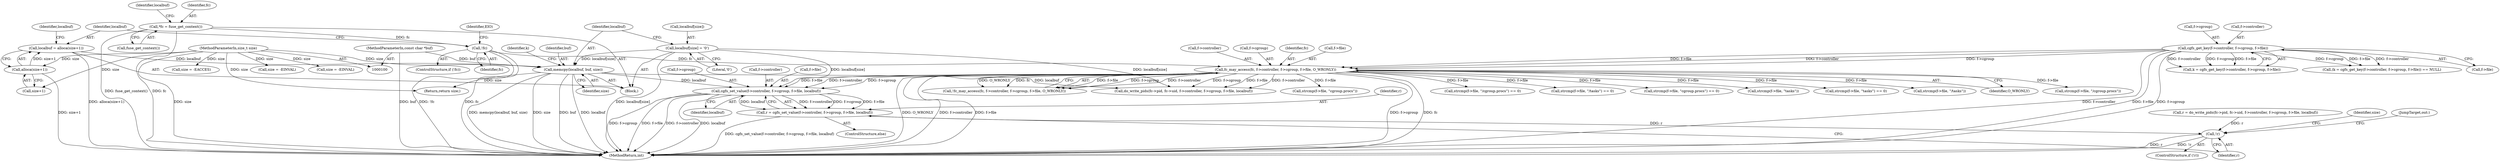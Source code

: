 digraph "0_lxcfs_8ee2a503e102b1a43ec4d83113dc275ab20a869a@pointer" {
"1000261" [label="(Call,cgfs_set_value(f->controller, f->cgroup, f->file, localbuf))"];
"1000189" [label="(Call,fc_may_access(fc, f->controller, f->cgroup, f->file, O_WRONLY))"];
"1000146" [label="(Call,!fc)"];
"1000108" [label="(Call,*fc = fuse_get_context())"];
"1000170" [label="(Call,cgfs_get_key(f->controller, f->cgroup, f->file))"];
"1000157" [label="(Call,localbuf[size] = '\0')"];
"1000162" [label="(Call,memcpy(localbuf, buf, size))"];
"1000151" [label="(Call,localbuf = alloca(size+1))"];
"1000153" [label="(Call,alloca(size+1))"];
"1000103" [label="(MethodParameterIn,size_t size)"];
"1000102" [label="(MethodParameterIn,const char *buf)"];
"1000259" [label="(Call,r = cgfs_set_value(f->controller, f->cgroup, f->file, localbuf))"];
"1000273" [label="(Call,!r)"];
"1000158" [label="(Call,localbuf[size])"];
"1000169" [label="(Identifier,k)"];
"1000209" [label="(Call,strcmp(f->file, \"tasks\") == 0)"];
"1000174" [label="(Call,f->cgroup)"];
"1000163" [label="(Identifier,localbuf)"];
"1000113" [label="(Identifier,localbuf)"];
"1000274" [label="(Identifier,r)"];
"1000265" [label="(Call,f->cgroup)"];
"1000194" [label="(Call,f->cgroup)"];
"1000106" [label="(Block,)"];
"1000190" [label="(Identifier,fc)"];
"1000218" [label="(Call,strcmp(f->file, \"/tasks\"))"];
"1000146" [label="(Call,!fc)"];
"1000200" [label="(Identifier,O_WRONLY)"];
"1000262" [label="(Call,f->controller)"];
"1000108" [label="(Call,*fc = fuse_get_context())"];
"1000150" [label="(Identifier,EIO)"];
"1000197" [label="(Call,f->file)"];
"1000147" [label="(Identifier,fc)"];
"1000177" [label="(Call,f->file)"];
"1000182" [label="(Call,size = -EINVAL)"];
"1000279" [label="(JumpTarget,out:)"];
"1000226" [label="(Call,strcmp(f->file, \"/cgroup.procs\"))"];
"1000261" [label="(Call,cgfs_set_value(f->controller, f->cgroup, f->file, localbuf))"];
"1000188" [label="(Call,!fc_may_access(fc, f->controller, f->cgroup, f->file, O_WRONLY))"];
"1000171" [label="(Call,f->controller)"];
"1000162" [label="(Call,memcpy(localbuf, buf, size))"];
"1000191" [label="(Call,f->controller)"];
"1000241" [label="(Call,do_write_pids(fc->pid, fc->uid, f->controller, f->cgroup, f->file, localbuf))"];
"1000110" [label="(Call,fuse_get_context())"];
"1000165" [label="(Identifier,size)"];
"1000151" [label="(Call,localbuf = alloca(size+1))"];
"1000259" [label="(Call,r = cgfs_set_value(f->controller, f->cgroup, f->file, localbuf))"];
"1000233" [label="(Call,strcmp(f->file, \"cgroup.procs\"))"];
"1000102" [label="(MethodParameterIn,const char *buf)"];
"1000282" [label="(Return,return size;)"];
"1000202" [label="(Call,size = -EACCES)"];
"1000168" [label="(Call,k = cgfs_get_key(f->controller, f->cgroup, f->file))"];
"1000239" [label="(Call,r = do_write_pids(fc->pid, fc->uid, f->controller, f->cgroup, f->file, localbuf))"];
"1000284" [label="(MethodReturn,int)"];
"1000225" [label="(Call,strcmp(f->file, \"/cgroup.procs\") == 0)"];
"1000189" [label="(Call,fc_may_access(fc, f->controller, f->cgroup, f->file, O_WRONLY))"];
"1000152" [label="(Identifier,localbuf)"];
"1000153" [label="(Call,alloca(size+1))"];
"1000159" [label="(Identifier,localbuf)"];
"1000268" [label="(Call,f->file)"];
"1000170" [label="(Call,cgfs_get_key(f->controller, f->cgroup, f->file))"];
"1000161" [label="(Literal,'\0')"];
"1000103" [label="(MethodParameterIn,size_t size)"];
"1000217" [label="(Call,strcmp(f->file, \"/tasks\") == 0)"];
"1000272" [label="(ControlStructure,if (!r))"];
"1000157" [label="(Call,localbuf[size] = '\0')"];
"1000164" [label="(Identifier,buf)"];
"1000258" [label="(ControlStructure,else)"];
"1000260" [label="(Identifier,r)"];
"1000276" [label="(Identifier,size)"];
"1000232" [label="(Call,strcmp(f->file, \"cgroup.procs\") == 0)"];
"1000145" [label="(ControlStructure,if (!fc))"];
"1000273" [label="(Call,!r)"];
"1000275" [label="(Call,size = -EINVAL)"];
"1000109" [label="(Identifier,fc)"];
"1000154" [label="(Call,size+1)"];
"1000271" [label="(Identifier,localbuf)"];
"1000167" [label="(Call,(k = cgfs_get_key(f->controller, f->cgroup, f->file)) == NULL)"];
"1000210" [label="(Call,strcmp(f->file, \"tasks\"))"];
"1000261" -> "1000259"  [label="AST: "];
"1000261" -> "1000271"  [label="CFG: "];
"1000262" -> "1000261"  [label="AST: "];
"1000265" -> "1000261"  [label="AST: "];
"1000268" -> "1000261"  [label="AST: "];
"1000271" -> "1000261"  [label="AST: "];
"1000259" -> "1000261"  [label="CFG: "];
"1000261" -> "1000284"  [label="DDG: f->cgroup"];
"1000261" -> "1000284"  [label="DDG: f->file"];
"1000261" -> "1000284"  [label="DDG: f->controller"];
"1000261" -> "1000284"  [label="DDG: localbuf"];
"1000261" -> "1000259"  [label="DDG: f->controller"];
"1000261" -> "1000259"  [label="DDG: f->cgroup"];
"1000261" -> "1000259"  [label="DDG: f->file"];
"1000261" -> "1000259"  [label="DDG: localbuf"];
"1000189" -> "1000261"  [label="DDG: f->controller"];
"1000189" -> "1000261"  [label="DDG: f->cgroup"];
"1000189" -> "1000261"  [label="DDG: f->file"];
"1000157" -> "1000261"  [label="DDG: localbuf[size]"];
"1000162" -> "1000261"  [label="DDG: localbuf"];
"1000189" -> "1000188"  [label="AST: "];
"1000189" -> "1000200"  [label="CFG: "];
"1000190" -> "1000189"  [label="AST: "];
"1000191" -> "1000189"  [label="AST: "];
"1000194" -> "1000189"  [label="AST: "];
"1000197" -> "1000189"  [label="AST: "];
"1000200" -> "1000189"  [label="AST: "];
"1000188" -> "1000189"  [label="CFG: "];
"1000189" -> "1000284"  [label="DDG: f->cgroup"];
"1000189" -> "1000284"  [label="DDG: fc"];
"1000189" -> "1000284"  [label="DDG: O_WRONLY"];
"1000189" -> "1000284"  [label="DDG: f->controller"];
"1000189" -> "1000284"  [label="DDG: f->file"];
"1000189" -> "1000188"  [label="DDG: f->file"];
"1000189" -> "1000188"  [label="DDG: f->cgroup"];
"1000189" -> "1000188"  [label="DDG: f->controller"];
"1000189" -> "1000188"  [label="DDG: O_WRONLY"];
"1000189" -> "1000188"  [label="DDG: fc"];
"1000146" -> "1000189"  [label="DDG: fc"];
"1000170" -> "1000189"  [label="DDG: f->controller"];
"1000170" -> "1000189"  [label="DDG: f->cgroup"];
"1000170" -> "1000189"  [label="DDG: f->file"];
"1000189" -> "1000209"  [label="DDG: f->file"];
"1000189" -> "1000210"  [label="DDG: f->file"];
"1000189" -> "1000217"  [label="DDG: f->file"];
"1000189" -> "1000218"  [label="DDG: f->file"];
"1000189" -> "1000225"  [label="DDG: f->file"];
"1000189" -> "1000226"  [label="DDG: f->file"];
"1000189" -> "1000232"  [label="DDG: f->file"];
"1000189" -> "1000233"  [label="DDG: f->file"];
"1000189" -> "1000241"  [label="DDG: f->controller"];
"1000189" -> "1000241"  [label="DDG: f->cgroup"];
"1000189" -> "1000241"  [label="DDG: f->file"];
"1000146" -> "1000145"  [label="AST: "];
"1000146" -> "1000147"  [label="CFG: "];
"1000147" -> "1000146"  [label="AST: "];
"1000150" -> "1000146"  [label="CFG: "];
"1000152" -> "1000146"  [label="CFG: "];
"1000146" -> "1000284"  [label="DDG: !fc"];
"1000146" -> "1000284"  [label="DDG: fc"];
"1000108" -> "1000146"  [label="DDG: fc"];
"1000108" -> "1000106"  [label="AST: "];
"1000108" -> "1000110"  [label="CFG: "];
"1000109" -> "1000108"  [label="AST: "];
"1000110" -> "1000108"  [label="AST: "];
"1000113" -> "1000108"  [label="CFG: "];
"1000108" -> "1000284"  [label="DDG: fuse_get_context()"];
"1000108" -> "1000284"  [label="DDG: fc"];
"1000170" -> "1000168"  [label="AST: "];
"1000170" -> "1000177"  [label="CFG: "];
"1000171" -> "1000170"  [label="AST: "];
"1000174" -> "1000170"  [label="AST: "];
"1000177" -> "1000170"  [label="AST: "];
"1000168" -> "1000170"  [label="CFG: "];
"1000170" -> "1000284"  [label="DDG: f->controller"];
"1000170" -> "1000284"  [label="DDG: f->file"];
"1000170" -> "1000284"  [label="DDG: f->cgroup"];
"1000170" -> "1000167"  [label="DDG: f->controller"];
"1000170" -> "1000167"  [label="DDG: f->cgroup"];
"1000170" -> "1000167"  [label="DDG: f->file"];
"1000170" -> "1000168"  [label="DDG: f->controller"];
"1000170" -> "1000168"  [label="DDG: f->cgroup"];
"1000170" -> "1000168"  [label="DDG: f->file"];
"1000157" -> "1000106"  [label="AST: "];
"1000157" -> "1000161"  [label="CFG: "];
"1000158" -> "1000157"  [label="AST: "];
"1000161" -> "1000157"  [label="AST: "];
"1000163" -> "1000157"  [label="CFG: "];
"1000157" -> "1000284"  [label="DDG: localbuf[size]"];
"1000157" -> "1000162"  [label="DDG: localbuf[size]"];
"1000157" -> "1000241"  [label="DDG: localbuf[size]"];
"1000162" -> "1000106"  [label="AST: "];
"1000162" -> "1000165"  [label="CFG: "];
"1000163" -> "1000162"  [label="AST: "];
"1000164" -> "1000162"  [label="AST: "];
"1000165" -> "1000162"  [label="AST: "];
"1000169" -> "1000162"  [label="CFG: "];
"1000162" -> "1000284"  [label="DDG: buf"];
"1000162" -> "1000284"  [label="DDG: localbuf"];
"1000162" -> "1000284"  [label="DDG: memcpy(localbuf, buf, size)"];
"1000162" -> "1000284"  [label="DDG: size"];
"1000151" -> "1000162"  [label="DDG: localbuf"];
"1000102" -> "1000162"  [label="DDG: buf"];
"1000103" -> "1000162"  [label="DDG: size"];
"1000162" -> "1000241"  [label="DDG: localbuf"];
"1000162" -> "1000282"  [label="DDG: size"];
"1000151" -> "1000106"  [label="AST: "];
"1000151" -> "1000153"  [label="CFG: "];
"1000152" -> "1000151"  [label="AST: "];
"1000153" -> "1000151"  [label="AST: "];
"1000159" -> "1000151"  [label="CFG: "];
"1000151" -> "1000284"  [label="DDG: alloca(size+1)"];
"1000153" -> "1000151"  [label="DDG: size+1"];
"1000153" -> "1000154"  [label="CFG: "];
"1000154" -> "1000153"  [label="AST: "];
"1000153" -> "1000284"  [label="DDG: size+1"];
"1000103" -> "1000153"  [label="DDG: size"];
"1000103" -> "1000100"  [label="AST: "];
"1000103" -> "1000284"  [label="DDG: size"];
"1000103" -> "1000154"  [label="DDG: size"];
"1000103" -> "1000182"  [label="DDG: size"];
"1000103" -> "1000202"  [label="DDG: size"];
"1000103" -> "1000275"  [label="DDG: size"];
"1000103" -> "1000282"  [label="DDG: size"];
"1000102" -> "1000100"  [label="AST: "];
"1000102" -> "1000284"  [label="DDG: buf"];
"1000259" -> "1000258"  [label="AST: "];
"1000260" -> "1000259"  [label="AST: "];
"1000274" -> "1000259"  [label="CFG: "];
"1000259" -> "1000284"  [label="DDG: cgfs_set_value(f->controller, f->cgroup, f->file, localbuf)"];
"1000259" -> "1000273"  [label="DDG: r"];
"1000273" -> "1000272"  [label="AST: "];
"1000273" -> "1000274"  [label="CFG: "];
"1000274" -> "1000273"  [label="AST: "];
"1000276" -> "1000273"  [label="CFG: "];
"1000279" -> "1000273"  [label="CFG: "];
"1000273" -> "1000284"  [label="DDG: r"];
"1000273" -> "1000284"  [label="DDG: !r"];
"1000239" -> "1000273"  [label="DDG: r"];
}
